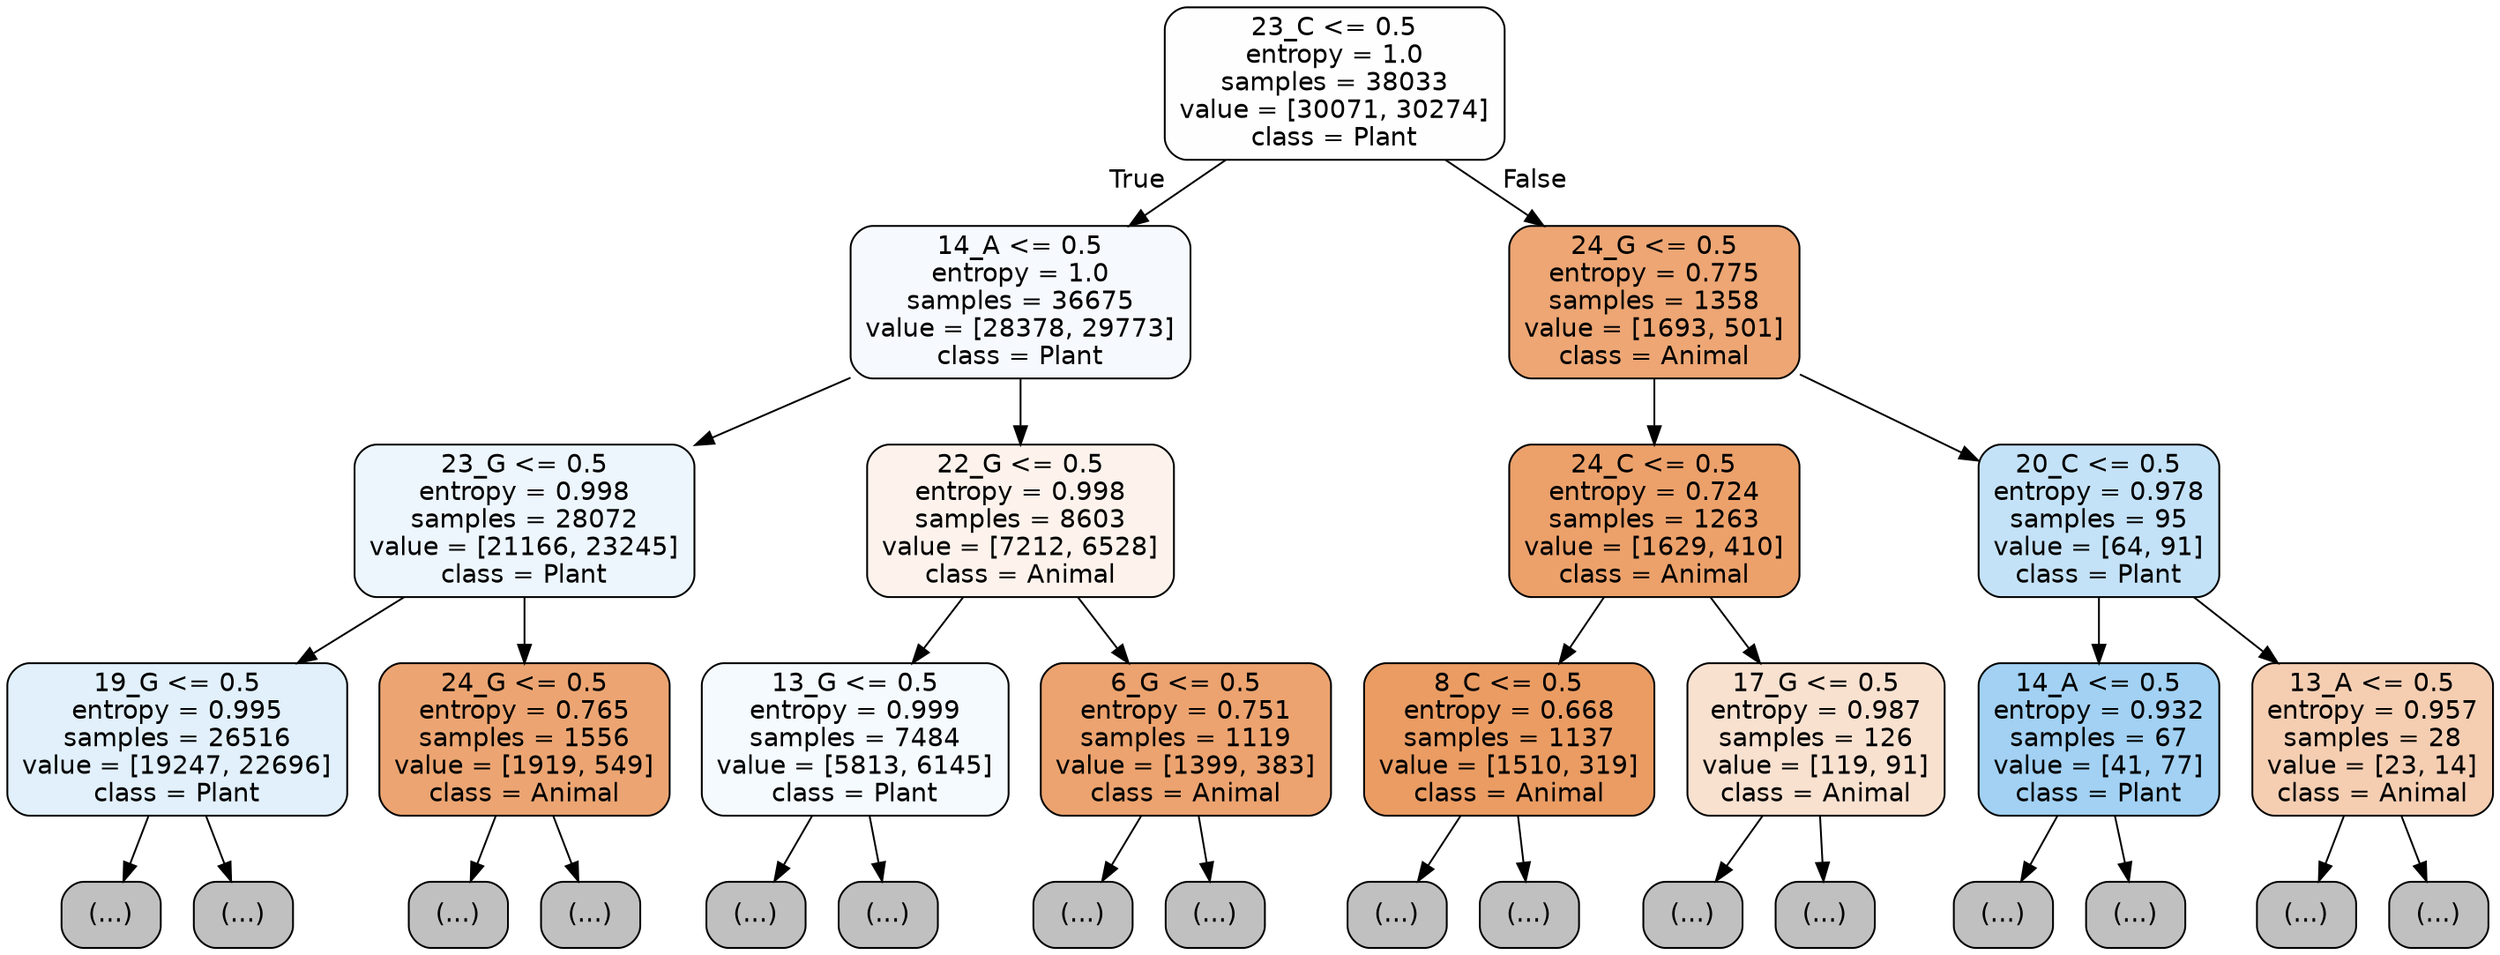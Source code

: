 digraph Tree {
node [shape=box, style="filled, rounded", color="black", fontname="helvetica"] ;
edge [fontname="helvetica"] ;
0 [label="23_C <= 0.5\nentropy = 1.0\nsamples = 38033\nvalue = [30071, 30274]\nclass = Plant", fillcolor="#fefeff"] ;
1 [label="14_A <= 0.5\nentropy = 1.0\nsamples = 36675\nvalue = [28378, 29773]\nclass = Plant", fillcolor="#f6fafe"] ;
0 -> 1 [labeldistance=2.5, labelangle=45, headlabel="True"] ;
2 [label="23_G <= 0.5\nentropy = 0.998\nsamples = 28072\nvalue = [21166, 23245]\nclass = Plant", fillcolor="#edf6fd"] ;
1 -> 2 ;
3 [label="19_G <= 0.5\nentropy = 0.995\nsamples = 26516\nvalue = [19247, 22696]\nclass = Plant", fillcolor="#e1f0fb"] ;
2 -> 3 ;
4 [label="(...)", fillcolor="#C0C0C0"] ;
3 -> 4 ;
8685 [label="(...)", fillcolor="#C0C0C0"] ;
3 -> 8685 ;
11684 [label="24_G <= 0.5\nentropy = 0.765\nsamples = 1556\nvalue = [1919, 549]\nclass = Animal", fillcolor="#eca572"] ;
2 -> 11684 ;
11685 [label="(...)", fillcolor="#C0C0C0"] ;
11684 -> 11685 ;
12162 [label="(...)", fillcolor="#C0C0C0"] ;
11684 -> 12162 ;
12259 [label="22_G <= 0.5\nentropy = 0.998\nsamples = 8603\nvalue = [7212, 6528]\nclass = Animal", fillcolor="#fdf3ec"] ;
1 -> 12259 ;
12260 [label="13_G <= 0.5\nentropy = 0.999\nsamples = 7484\nvalue = [5813, 6145]\nclass = Plant", fillcolor="#f4fafe"] ;
12259 -> 12260 ;
12261 [label="(...)", fillcolor="#C0C0C0"] ;
12260 -> 12261 ;
14756 [label="(...)", fillcolor="#C0C0C0"] ;
12260 -> 14756 ;
15825 [label="6_G <= 0.5\nentropy = 0.751\nsamples = 1119\nvalue = [1399, 383]\nclass = Animal", fillcolor="#eca36f"] ;
12259 -> 15825 ;
15826 [label="(...)", fillcolor="#C0C0C0"] ;
15825 -> 15826 ;
16169 [label="(...)", fillcolor="#C0C0C0"] ;
15825 -> 16169 ;
16266 [label="24_G <= 0.5\nentropy = 0.775\nsamples = 1358\nvalue = [1693, 501]\nclass = Animal", fillcolor="#eda674"] ;
0 -> 16266 [labeldistance=2.5, labelangle=-45, headlabel="False"] ;
16267 [label="24_C <= 0.5\nentropy = 0.724\nsamples = 1263\nvalue = [1629, 410]\nclass = Animal", fillcolor="#eca16b"] ;
16266 -> 16267 ;
16268 [label="8_C <= 0.5\nentropy = 0.668\nsamples = 1137\nvalue = [1510, 319]\nclass = Animal", fillcolor="#ea9c63"] ;
16267 -> 16268 ;
16269 [label="(...)", fillcolor="#C0C0C0"] ;
16268 -> 16269 ;
16644 [label="(...)", fillcolor="#C0C0C0"] ;
16268 -> 16644 ;
16783 [label="17_G <= 0.5\nentropy = 0.987\nsamples = 126\nvalue = [119, 91]\nclass = Animal", fillcolor="#f9e1d0"] ;
16267 -> 16783 ;
16784 [label="(...)", fillcolor="#C0C0C0"] ;
16783 -> 16784 ;
16847 [label="(...)", fillcolor="#C0C0C0"] ;
16783 -> 16847 ;
16866 [label="20_C <= 0.5\nentropy = 0.978\nsamples = 95\nvalue = [64, 91]\nclass = Plant", fillcolor="#c4e2f7"] ;
16266 -> 16866 ;
16867 [label="14_A <= 0.5\nentropy = 0.932\nsamples = 67\nvalue = [41, 77]\nclass = Plant", fillcolor="#a2d1f3"] ;
16866 -> 16867 ;
16868 [label="(...)", fillcolor="#C0C0C0"] ;
16867 -> 16868 ;
16897 [label="(...)", fillcolor="#C0C0C0"] ;
16867 -> 16897 ;
16910 [label="13_A <= 0.5\nentropy = 0.957\nsamples = 28\nvalue = [23, 14]\nclass = Animal", fillcolor="#f5ceb2"] ;
16866 -> 16910 ;
16911 [label="(...)", fillcolor="#C0C0C0"] ;
16910 -> 16911 ;
16928 [label="(...)", fillcolor="#C0C0C0"] ;
16910 -> 16928 ;
}
